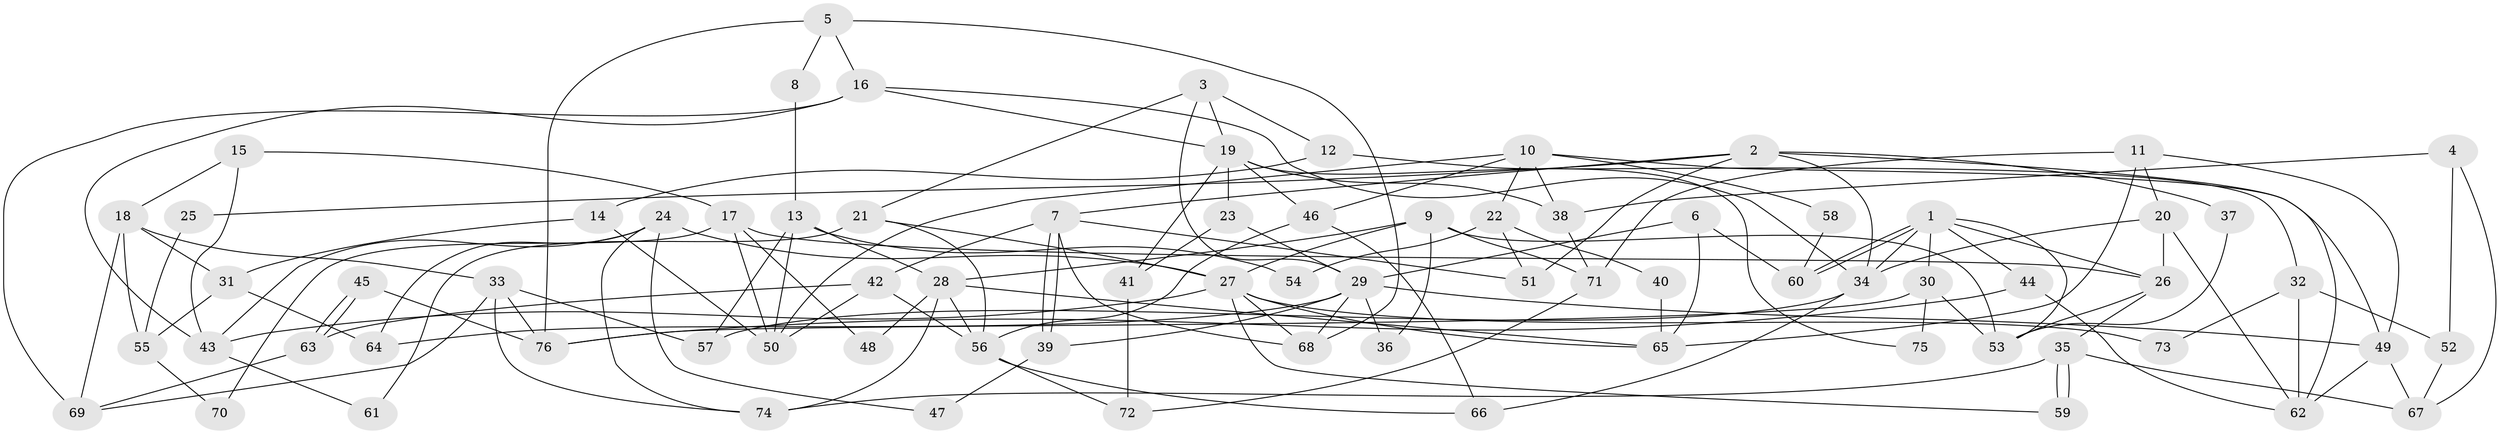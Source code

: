 // Generated by graph-tools (version 1.1) at 2025/15/03/09/25 04:15:04]
// undirected, 76 vertices, 152 edges
graph export_dot {
graph [start="1"]
  node [color=gray90,style=filled];
  1;
  2;
  3;
  4;
  5;
  6;
  7;
  8;
  9;
  10;
  11;
  12;
  13;
  14;
  15;
  16;
  17;
  18;
  19;
  20;
  21;
  22;
  23;
  24;
  25;
  26;
  27;
  28;
  29;
  30;
  31;
  32;
  33;
  34;
  35;
  36;
  37;
  38;
  39;
  40;
  41;
  42;
  43;
  44;
  45;
  46;
  47;
  48;
  49;
  50;
  51;
  52;
  53;
  54;
  55;
  56;
  57;
  58;
  59;
  60;
  61;
  62;
  63;
  64;
  65;
  66;
  67;
  68;
  69;
  70;
  71;
  72;
  73;
  74;
  75;
  76;
  1 -- 60;
  1 -- 60;
  1 -- 34;
  1 -- 26;
  1 -- 30;
  1 -- 44;
  1 -- 53;
  2 -- 62;
  2 -- 7;
  2 -- 25;
  2 -- 34;
  2 -- 37;
  2 -- 51;
  3 -- 21;
  3 -- 29;
  3 -- 12;
  3 -- 19;
  4 -- 38;
  4 -- 67;
  4 -- 52;
  5 -- 76;
  5 -- 16;
  5 -- 8;
  5 -- 68;
  6 -- 65;
  6 -- 29;
  6 -- 60;
  7 -- 68;
  7 -- 39;
  7 -- 39;
  7 -- 42;
  7 -- 51;
  8 -- 13;
  9 -- 53;
  9 -- 28;
  9 -- 27;
  9 -- 36;
  9 -- 71;
  10 -- 46;
  10 -- 50;
  10 -- 22;
  10 -- 38;
  10 -- 49;
  10 -- 58;
  11 -- 71;
  11 -- 20;
  11 -- 49;
  11 -- 65;
  12 -- 14;
  12 -- 32;
  13 -- 57;
  13 -- 50;
  13 -- 28;
  13 -- 54;
  14 -- 31;
  14 -- 50;
  15 -- 18;
  15 -- 43;
  15 -- 17;
  16 -- 19;
  16 -- 69;
  16 -- 34;
  16 -- 43;
  17 -- 26;
  17 -- 48;
  17 -- 50;
  17 -- 70;
  18 -- 69;
  18 -- 33;
  18 -- 31;
  18 -- 55;
  19 -- 38;
  19 -- 23;
  19 -- 41;
  19 -- 46;
  19 -- 75;
  20 -- 26;
  20 -- 34;
  20 -- 62;
  21 -- 56;
  21 -- 27;
  21 -- 61;
  22 -- 51;
  22 -- 40;
  22 -- 54;
  23 -- 29;
  23 -- 41;
  24 -- 43;
  24 -- 74;
  24 -- 27;
  24 -- 47;
  24 -- 64;
  25 -- 55;
  26 -- 35;
  26 -- 53;
  27 -- 43;
  27 -- 59;
  27 -- 65;
  27 -- 68;
  27 -- 73;
  28 -- 65;
  28 -- 48;
  28 -- 56;
  28 -- 74;
  29 -- 68;
  29 -- 49;
  29 -- 36;
  29 -- 39;
  29 -- 64;
  30 -- 53;
  30 -- 75;
  30 -- 76;
  31 -- 64;
  31 -- 55;
  32 -- 62;
  32 -- 52;
  32 -- 73;
  33 -- 76;
  33 -- 74;
  33 -- 57;
  33 -- 69;
  34 -- 57;
  34 -- 66;
  35 -- 59;
  35 -- 59;
  35 -- 67;
  35 -- 74;
  37 -- 53;
  38 -- 71;
  39 -- 47;
  40 -- 65;
  41 -- 72;
  42 -- 56;
  42 -- 50;
  42 -- 63;
  43 -- 61;
  44 -- 62;
  44 -- 76;
  45 -- 63;
  45 -- 63;
  45 -- 76;
  46 -- 56;
  46 -- 66;
  49 -- 62;
  49 -- 67;
  52 -- 67;
  55 -- 70;
  56 -- 66;
  56 -- 72;
  58 -- 60;
  63 -- 69;
  71 -- 72;
}

